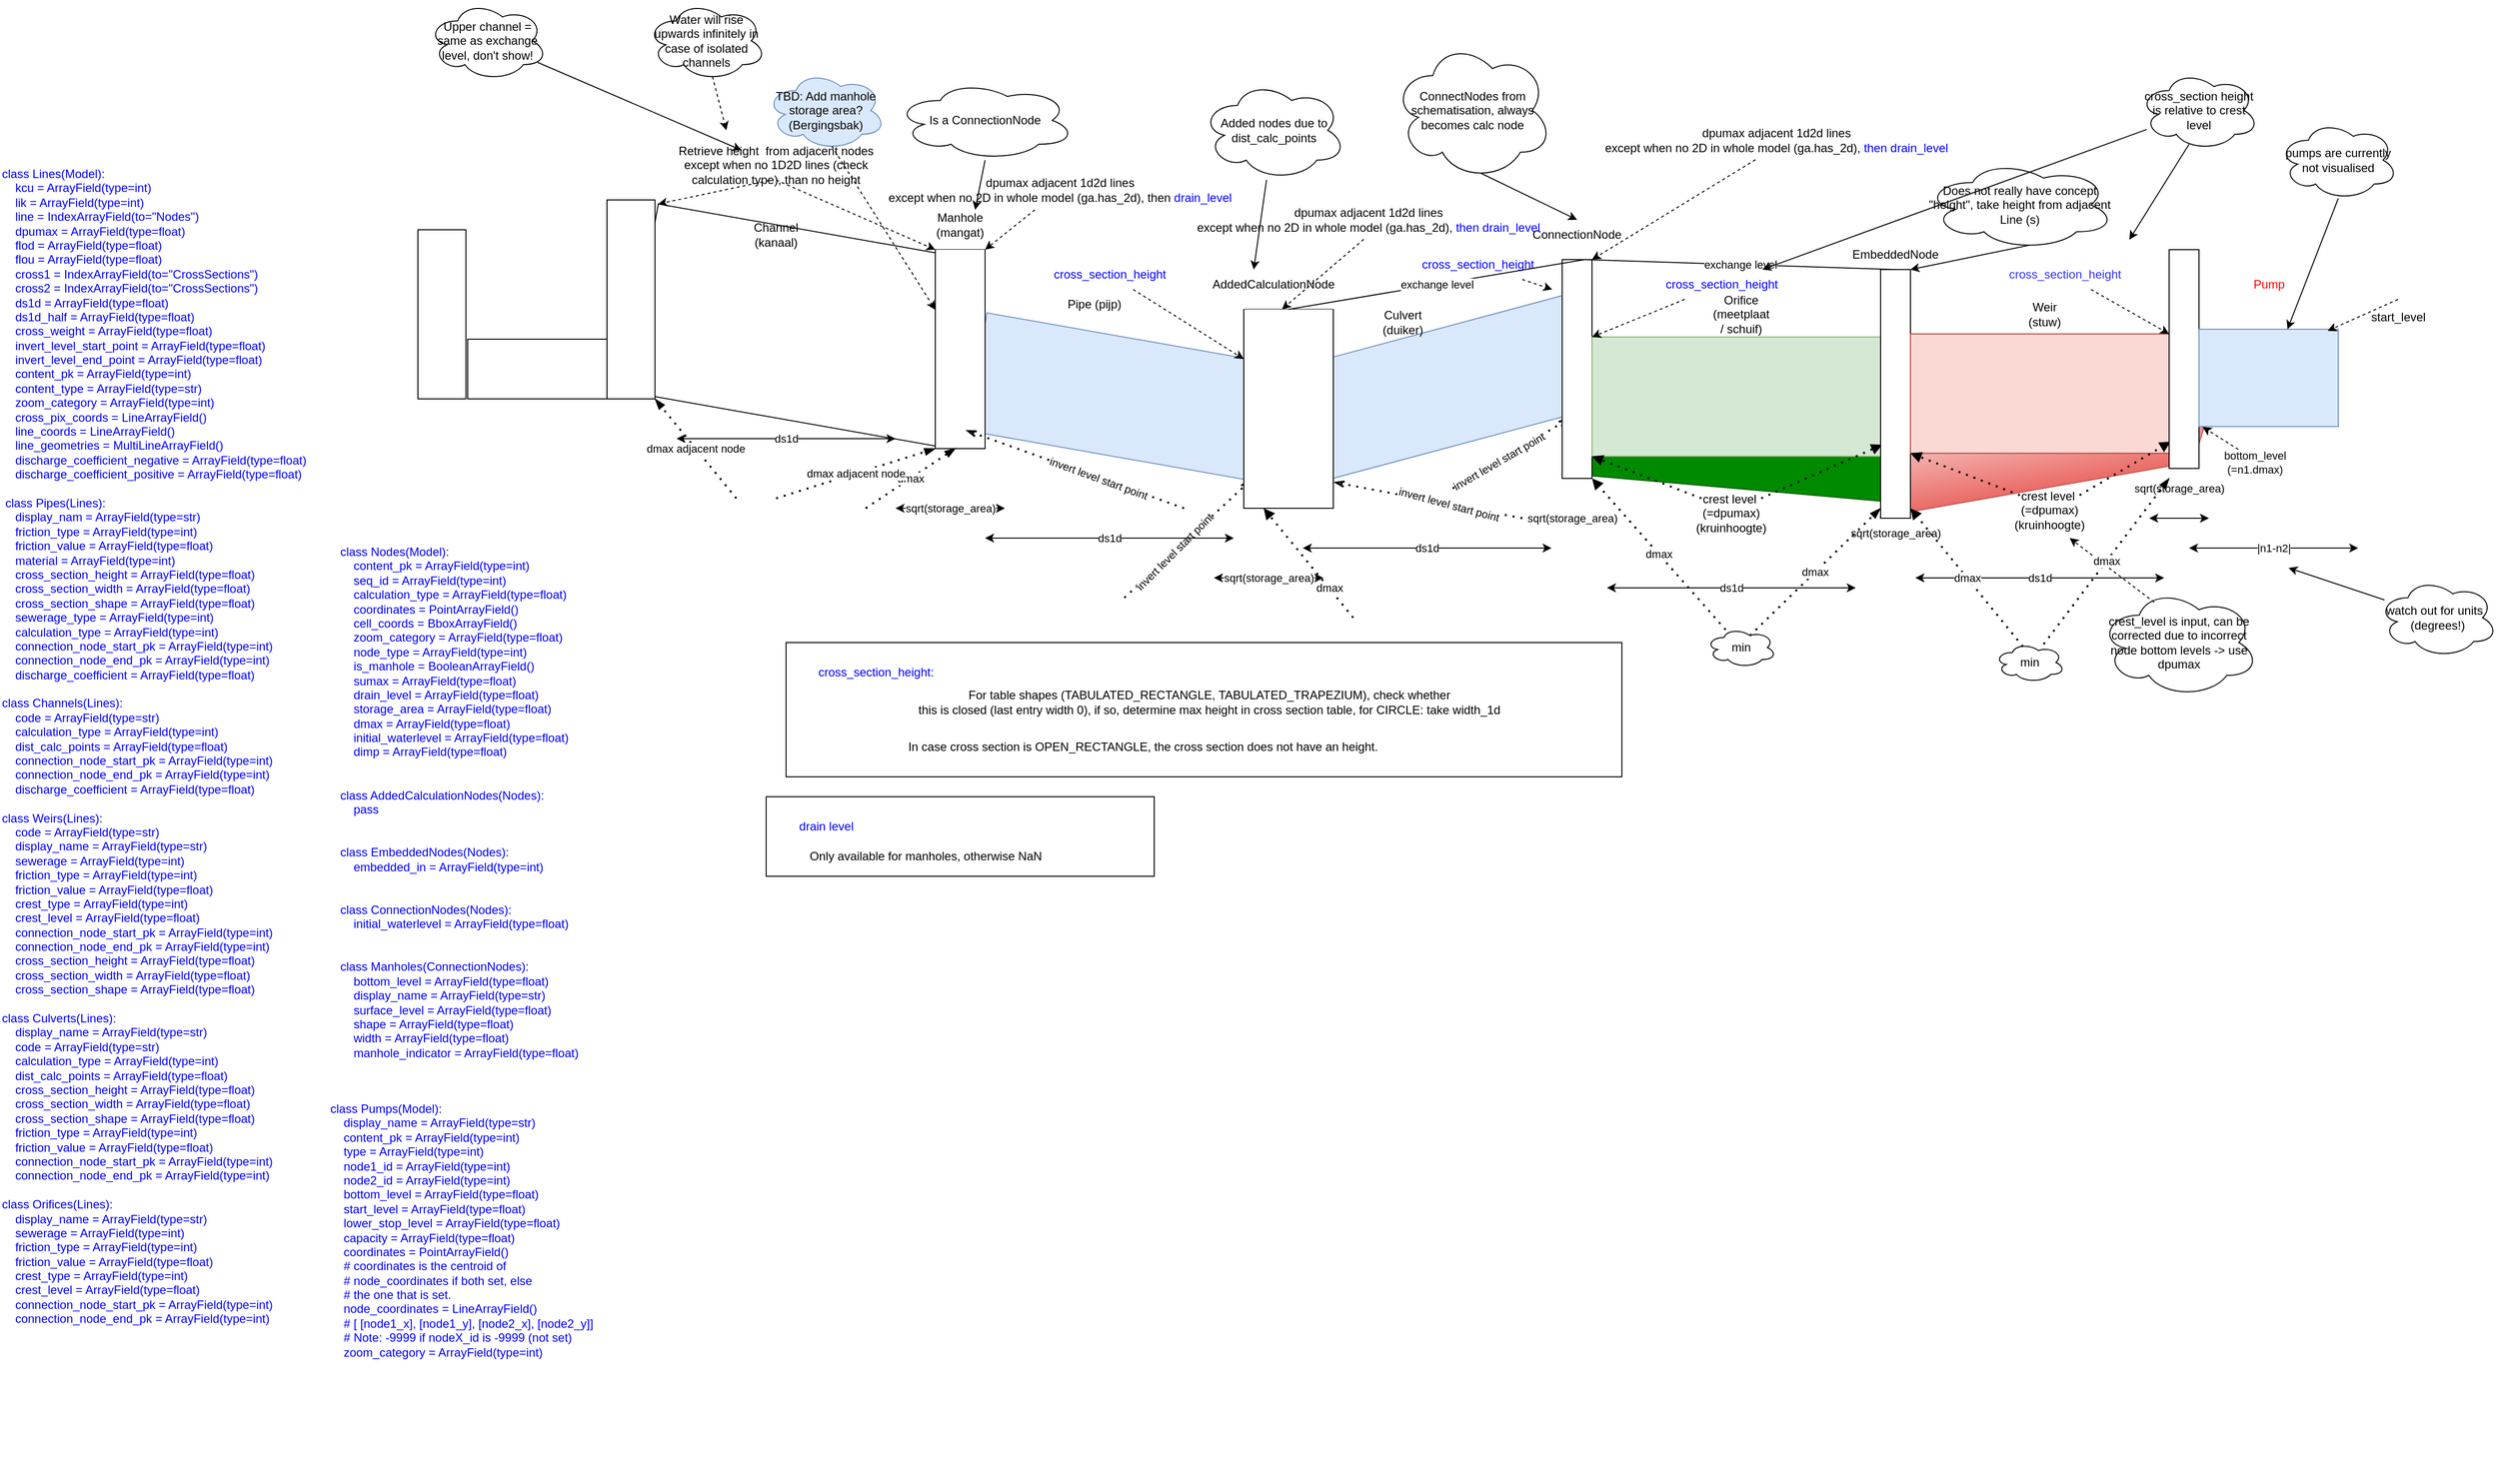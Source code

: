 <mxfile version="21.2.1" type="device">
  <diagram name="Page-1" id="AbpK3MluiT6x8cHL3d3p">
    <mxGraphModel dx="1886" dy="606" grid="1" gridSize="10" guides="1" tooltips="1" connect="1" arrows="1" fold="1" page="1" pageScale="1" pageWidth="850" pageHeight="1100" math="0" shadow="0">
      <root>
        <mxCell id="0" />
        <mxCell id="1" parent="0" />
        <mxCell id="8CUfKSXcCCZWWkT-N9vg-5" value="" style="shape=step;perimeter=stepPerimeter;whiteSpace=wrap;html=1;fixedSize=1;rotation=-10;fillColor=#f8cecc;strokeColor=#b85450;gradientColor=#ea6b66;" parent="1" vertex="1">
          <mxGeometry x="1070" y="410" width="340" height="80" as="geometry" />
        </mxCell>
        <mxCell id="8CUfKSXcCCZWWkT-N9vg-3" value="" style="shape=step;perimeter=stepPerimeter;whiteSpace=wrap;html=1;fixedSize=1;rotation=-175;fillColor=#008a00;fontColor=#ffffff;strokeColor=#005700;" parent="1" vertex="1">
          <mxGeometry x="765" y="410" width="340" height="80" as="geometry" />
        </mxCell>
        <mxCell id="Indy3m0SD7ONOcx8KUQe-11" value="" style="rounded=0;whiteSpace=wrap;html=1;fontColor=#000000;" parent="1" vertex="1">
          <mxGeometry x="-40" y="800" width="390" height="80" as="geometry" />
        </mxCell>
        <mxCell id="Indy3m0SD7ONOcx8KUQe-7" value="" style="rounded=0;whiteSpace=wrap;html=1;fontColor=#000000;" parent="1" vertex="1">
          <mxGeometry x="-20" y="645" width="840" height="135" as="geometry" />
        </mxCell>
        <mxCell id="_C7cbPSpBLLVlIffhuzN-57" value="" style="rounded=0;whiteSpace=wrap;html=1;rotation=10;" parent="1" vertex="1">
          <mxGeometry x="-167.5" y="230.37" width="319.77" height="191.3" as="geometry" />
        </mxCell>
        <mxCell id="_C7cbPSpBLLVlIffhuzN-23" value="" style="rounded=0;whiteSpace=wrap;html=1;rotation=-15;fillColor=#dae8fc;strokeColor=#6c8ebf;" parent="1" vertex="1">
          <mxGeometry x="458.91" y="334.7" width="330.68" height="117.81" as="geometry" />
        </mxCell>
        <mxCell id="_C7cbPSpBLLVlIffhuzN-8" value="" style="rounded=0;whiteSpace=wrap;html=1;rotation=10;fillColor=#dae8fc;strokeColor=#6c8ebf;" parent="1" vertex="1">
          <mxGeometry x="169.32" y="337.81" width="290" height="120" as="geometry" />
        </mxCell>
        <mxCell id="_C7cbPSpBLLVlIffhuzN-5" value="" style="swimlane;startSize=0;fillStyle=solid;rounded=0;swimlaneFillColor=default;" parent="1" vertex="1">
          <mxGeometry x="130" y="250" width="50" height="200" as="geometry" />
        </mxCell>
        <mxCell id="_C7cbPSpBLLVlIffhuzN-14" value="" style="endArrow=openThin;dashed=1;html=1;dashPattern=1 3;strokeWidth=2;rounded=0;entryX=1;entryY=1;entryDx=0;entryDy=0;strokeColor=default;endFill=0;" parent="_C7cbPSpBLLVlIffhuzN-5" target="_C7cbPSpBLLVlIffhuzN-8" edge="1">
          <mxGeometry width="50" height="50" relative="1" as="geometry">
            <mxPoint x="190" y="350" as="sourcePoint" />
            <mxPoint x="37.785" y="109.734" as="targetPoint" />
          </mxGeometry>
        </mxCell>
        <mxCell id="_C7cbPSpBLLVlIffhuzN-15" value="invert level start point" style="edgeLabel;html=1;align=center;verticalAlign=middle;resizable=0;points=[];rotation=-45;" parent="_C7cbPSpBLLVlIffhuzN-14" vertex="1" connectable="0">
          <mxGeometry x="-0.216" relative="1" as="geometry">
            <mxPoint as="offset" />
          </mxGeometry>
        </mxCell>
        <mxCell id="_C7cbPSpBLLVlIffhuzN-6" value="Manhole (mangat)" style="text;html=1;strokeColor=none;fillColor=none;align=center;verticalAlign=middle;whiteSpace=wrap;rounded=0;" parent="1" vertex="1">
          <mxGeometry x="125" y="210" width="60" height="30" as="geometry" />
        </mxCell>
        <mxCell id="_C7cbPSpBLLVlIffhuzN-9" value="Pipe (pijp)" style="text;html=1;strokeColor=none;fillColor=none;align=center;verticalAlign=middle;whiteSpace=wrap;rounded=0;" parent="1" vertex="1">
          <mxGeometry x="260" y="290" width="60" height="30" as="geometry" />
        </mxCell>
        <mxCell id="_C7cbPSpBLLVlIffhuzN-10" value="sqrt(storage_area)" style="endArrow=classic;startArrow=classic;html=1;rounded=0;" parent="1" edge="1">
          <mxGeometry width="50" height="50" relative="1" as="geometry">
            <mxPoint x="90" y="510" as="sourcePoint" />
            <mxPoint x="200" y="510" as="targetPoint" />
            <Array as="points">
              <mxPoint x="150" y="510" />
              <mxPoint x="182.5" y="510" />
            </Array>
          </mxGeometry>
        </mxCell>
        <mxCell id="_C7cbPSpBLLVlIffhuzN-11" value="ds1d" style="endArrow=classic;startArrow=classic;html=1;rounded=0;" parent="1" edge="1">
          <mxGeometry width="50" height="50" relative="1" as="geometry">
            <mxPoint x="180" y="540" as="sourcePoint" />
            <mxPoint x="430" y="540" as="targetPoint" />
          </mxGeometry>
        </mxCell>
        <mxCell id="_C7cbPSpBLLVlIffhuzN-12" value="" style="endArrow=openThin;dashed=1;html=1;dashPattern=1 3;strokeWidth=2;rounded=0;entryX=0;entryY=1;entryDx=0;entryDy=0;strokeColor=default;endFill=0;" parent="1" target="_C7cbPSpBLLVlIffhuzN-8" edge="1">
          <mxGeometry width="50" height="50" relative="1" as="geometry">
            <mxPoint x="380" y="510" as="sourcePoint" />
            <mxPoint x="90" y="410" as="targetPoint" />
          </mxGeometry>
        </mxCell>
        <mxCell id="_C7cbPSpBLLVlIffhuzN-13" value="invert level start point" style="edgeLabel;html=1;align=center;verticalAlign=middle;resizable=0;points=[];rotation=20;" parent="_C7cbPSpBLLVlIffhuzN-12" vertex="1" connectable="0">
          <mxGeometry x="-0.216" relative="1" as="geometry">
            <mxPoint as="offset" />
          </mxGeometry>
        </mxCell>
        <mxCell id="_C7cbPSpBLLVlIffhuzN-17" value="dmax" style="endArrow=blockThin;dashed=1;html=1;dashPattern=1 3;strokeWidth=2;rounded=0;strokeColor=default;endFill=1;entryX=0.407;entryY=0.998;entryDx=0;entryDy=0;entryPerimeter=0;" parent="1" target="_C7cbPSpBLLVlIffhuzN-5" edge="1">
          <mxGeometry width="50" height="50" relative="1" as="geometry">
            <mxPoint x="60" y="510" as="sourcePoint" />
            <mxPoint x="100" y="450" as="targetPoint" />
          </mxGeometry>
        </mxCell>
        <mxCell id="_C7cbPSpBLLVlIffhuzN-18" value="" style="swimlane;startSize=0;fillStyle=solid;rounded=0;swimlaneFillColor=default;" parent="1" vertex="1">
          <mxGeometry x="440" y="310" width="90" height="200" as="geometry" />
        </mxCell>
        <mxCell id="_C7cbPSpBLLVlIffhuzN-21" value="AddedCalculationNode" style="text;html=1;strokeColor=none;fillColor=none;align=center;verticalAlign=middle;whiteSpace=wrap;rounded=0;" parent="1" vertex="1">
          <mxGeometry x="440" y="270" width="60" height="30" as="geometry" />
        </mxCell>
        <mxCell id="_C7cbPSpBLLVlIffhuzN-24" value="Culvert (duiker)" style="text;html=1;strokeColor=none;fillColor=none;align=center;verticalAlign=middle;whiteSpace=wrap;rounded=0;" parent="1" vertex="1">
          <mxGeometry x="570" y="307.81" width="60" height="30" as="geometry" />
        </mxCell>
        <mxCell id="_C7cbPSpBLLVlIffhuzN-25" value="" style="endArrow=openThin;dashed=1;html=1;dashPattern=1 3;strokeWidth=2;rounded=0;entryX=1.009;entryY=0.869;entryDx=0;entryDy=0;strokeColor=default;endFill=0;entryPerimeter=0;" parent="1" target="_C7cbPSpBLLVlIffhuzN-18" edge="1">
          <mxGeometry width="50" height="50" relative="1" as="geometry">
            <mxPoint x="720" y="520" as="sourcePoint" />
            <mxPoint x="480.004" y="489.999" as="targetPoint" />
          </mxGeometry>
        </mxCell>
        <mxCell id="_C7cbPSpBLLVlIffhuzN-26" value="invert level start point" style="edgeLabel;html=1;align=center;verticalAlign=middle;resizable=0;points=[];rotation=15;" parent="_C7cbPSpBLLVlIffhuzN-25" vertex="1" connectable="0">
          <mxGeometry x="-0.216" relative="1" as="geometry">
            <mxPoint as="offset" />
          </mxGeometry>
        </mxCell>
        <mxCell id="_C7cbPSpBLLVlIffhuzN-27" value="" style="endArrow=openThin;dashed=1;html=1;dashPattern=1 3;strokeWidth=2;rounded=0;entryX=1;entryY=1;entryDx=0;entryDy=0;strokeColor=default;endFill=0;" parent="1" edge="1">
          <mxGeometry width="50" height="50" relative="1" as="geometry">
            <mxPoint x="650" y="490" as="sourcePoint" />
            <mxPoint x="766.698" y="419.997" as="targetPoint" />
          </mxGeometry>
        </mxCell>
        <mxCell id="_C7cbPSpBLLVlIffhuzN-28" value="invert level start point" style="edgeLabel;html=1;align=center;verticalAlign=middle;resizable=0;points=[];rotation=-30;" parent="_C7cbPSpBLLVlIffhuzN-27" vertex="1" connectable="0">
          <mxGeometry x="-0.216" relative="1" as="geometry">
            <mxPoint as="offset" />
          </mxGeometry>
        </mxCell>
        <mxCell id="_C7cbPSpBLLVlIffhuzN-29" value="ds1d" style="endArrow=classic;startArrow=classic;html=1;rounded=0;" parent="1" edge="1">
          <mxGeometry width="50" height="50" relative="1" as="geometry">
            <mxPoint x="499.32" y="550" as="sourcePoint" />
            <mxPoint x="749.32" y="550" as="targetPoint" />
          </mxGeometry>
        </mxCell>
        <mxCell id="_C7cbPSpBLLVlIffhuzN-30" value="Added nodes due to dist_calc_points " style="ellipse;shape=cloud;whiteSpace=wrap;html=1;rounded=0;fillStyle=auto;fillColor=#FFFFFF;gradientColor=none;" parent="1" vertex="1">
          <mxGeometry x="397.5" y="80" width="145" height="100" as="geometry" />
        </mxCell>
        <mxCell id="_C7cbPSpBLLVlIffhuzN-31" value="" style="endArrow=classic;html=1;rounded=0;strokeColor=default;" parent="1" source="_C7cbPSpBLLVlIffhuzN-30" edge="1">
          <mxGeometry width="50" height="50" relative="1" as="geometry">
            <mxPoint x="400" y="320" as="sourcePoint" />
            <mxPoint x="450" y="270" as="targetPoint" />
          </mxGeometry>
        </mxCell>
        <mxCell id="_C7cbPSpBLLVlIffhuzN-36" value="" style="rounded=0;whiteSpace=wrap;html=1;fillStyle=auto;fontColor=#FF3333;fillColor=#FFFFFF;gradientColor=#FFFFFF;gradientDirection=north;" parent="1" vertex="1">
          <mxGeometry x="760" y="260" width="30" height="220" as="geometry" />
        </mxCell>
        <mxCell id="_C7cbPSpBLLVlIffhuzN-37" value="&lt;font color=&quot;#000000&quot;&gt;ConnectionNode&lt;/font&gt;" style="text;html=1;strokeColor=none;fillColor=none;align=center;verticalAlign=middle;whiteSpace=wrap;rounded=0;fontColor=#FF3333;" parent="1" vertex="1">
          <mxGeometry x="745" y="220" width="60" height="30" as="geometry" />
        </mxCell>
        <mxCell id="_C7cbPSpBLLVlIffhuzN-38" value="ConnectNodes from schematisation, always becomes calc node" style="ellipse;shape=cloud;whiteSpace=wrap;html=1;rounded=0;fillStyle=auto;fontColor=#000000;fillColor=#FFFFFF;gradientColor=#FFFFFF;gradientDirection=north;" parent="1" vertex="1">
          <mxGeometry x="590" y="40" width="160" height="140" as="geometry" />
        </mxCell>
        <mxCell id="_C7cbPSpBLLVlIffhuzN-39" value="" style="endArrow=classic;html=1;rounded=0;strokeColor=default;fontColor=#000000;exitX=0.55;exitY=0.95;exitDx=0;exitDy=0;exitPerimeter=0;entryX=0.5;entryY=0;entryDx=0;entryDy=0;" parent="1" source="_C7cbPSpBLLVlIffhuzN-38" target="_C7cbPSpBLLVlIffhuzN-37" edge="1">
          <mxGeometry width="50" height="50" relative="1" as="geometry">
            <mxPoint x="400" y="390" as="sourcePoint" />
            <mxPoint x="450" y="340" as="targetPoint" />
          </mxGeometry>
        </mxCell>
        <mxCell id="_C7cbPSpBLLVlIffhuzN-40" value="" style="rounded=0;whiteSpace=wrap;html=1;rotation=0;fillColor=#d5e8d4;strokeColor=#82b366;" parent="1" vertex="1">
          <mxGeometry x="790" y="337.81" width="290" height="120" as="geometry" />
        </mxCell>
        <mxCell id="_C7cbPSpBLLVlIffhuzN-41" value="Orifice (meetplaat / schuif)" style="text;html=1;strokeColor=none;fillColor=none;align=center;verticalAlign=middle;whiteSpace=wrap;rounded=0;fontColor=#000000;" parent="1" vertex="1">
          <mxGeometry x="910" y="300" width="60" height="30" as="geometry" />
        </mxCell>
        <mxCell id="_C7cbPSpBLLVlIffhuzN-42" value="crest level&amp;nbsp; (=dpumax)(kruinhoogte)" style="text;html=1;strokeColor=none;fillColor=none;align=center;verticalAlign=middle;whiteSpace=wrap;rounded=0;fontColor=#000000;" parent="1" vertex="1">
          <mxGeometry x="900" y="500" width="60" height="30" as="geometry" />
        </mxCell>
        <mxCell id="_C7cbPSpBLLVlIffhuzN-43" value="" style="endArrow=block;dashed=1;html=1;dashPattern=1 3;strokeWidth=2;rounded=0;strokeColor=default;fontColor=#000000;endFill=1;entryX=1.006;entryY=0.903;entryDx=0;entryDy=0;entryPerimeter=0;exitX=1;exitY=0;exitDx=0;exitDy=0;" parent="1" source="_C7cbPSpBLLVlIffhuzN-42" target="_C7cbPSpBLLVlIffhuzN-40" edge="1">
          <mxGeometry width="50" height="50" relative="1" as="geometry">
            <mxPoint x="1000" y="540" as="sourcePoint" />
            <mxPoint x="1050" y="490" as="targetPoint" />
          </mxGeometry>
        </mxCell>
        <mxCell id="_C7cbPSpBLLVlIffhuzN-44" value="" style="endArrow=block;dashed=1;html=1;dashPattern=1 3;strokeWidth=2;rounded=0;strokeColor=default;fontColor=#000000;endFill=1;entryX=0;entryY=1;entryDx=0;entryDy=0;exitX=0;exitY=0;exitDx=0;exitDy=0;" parent="1" source="_C7cbPSpBLLVlIffhuzN-42" target="_C7cbPSpBLLVlIffhuzN-40" edge="1">
          <mxGeometry width="50" height="50" relative="1" as="geometry">
            <mxPoint x="970" y="510" as="sourcePoint" />
            <mxPoint x="1091.74" y="456.17" as="targetPoint" />
          </mxGeometry>
        </mxCell>
        <mxCell id="_C7cbPSpBLLVlIffhuzN-45" value="dmax" style="endArrow=block;dashed=1;html=1;dashPattern=1 3;strokeWidth=2;rounded=0;strokeColor=default;fontColor=#000000;endFill=1;entryX=1;entryY=1;entryDx=0;entryDy=0;" parent="1" source="hBlHWFmsh2fmX8_TyaPy-1" target="_C7cbPSpBLLVlIffhuzN-36" edge="1">
          <mxGeometry width="50" height="50" relative="1" as="geometry">
            <mxPoint x="900" y="562.19" as="sourcePoint" />
            <mxPoint x="790" y="520" as="targetPoint" />
          </mxGeometry>
        </mxCell>
        <mxCell id="_C7cbPSpBLLVlIffhuzN-46" value="dmax" style="endArrow=block;dashed=1;html=1;dashPattern=1 3;strokeWidth=2;rounded=0;strokeColor=default;fontColor=#000000;endFill=1;entryX=1;entryY=1;entryDx=0;entryDy=0;" parent="1" edge="1">
          <mxGeometry x="-0.457" width="50" height="50" relative="1" as="geometry">
            <mxPoint x="550" y="620" as="sourcePoint" />
            <mxPoint x="460" y="510" as="targetPoint" />
            <mxPoint as="offset" />
          </mxGeometry>
        </mxCell>
        <mxCell id="_C7cbPSpBLLVlIffhuzN-48" value="Is a ConnectionNode" style="ellipse;shape=cloud;whiteSpace=wrap;html=1;rounded=0;fillStyle=auto;fontColor=#000000;fillColor=#FFFFFF;gradientColor=#FFFFFF;gradientDirection=north;" parent="1" vertex="1">
          <mxGeometry x="90" y="80" width="180" height="80" as="geometry" />
        </mxCell>
        <mxCell id="_C7cbPSpBLLVlIffhuzN-49" value="" style="endArrow=classic;html=1;rounded=0;strokeColor=default;fontColor=#000000;exitX=0.5;exitY=1;exitDx=0;exitDy=0;exitPerimeter=0;entryX=0.75;entryY=0;entryDx=0;entryDy=0;" parent="1" source="_C7cbPSpBLLVlIffhuzN-48" target="_C7cbPSpBLLVlIffhuzN-6" edge="1">
          <mxGeometry width="50" height="50" relative="1" as="geometry">
            <mxPoint x="420" y="380" as="sourcePoint" />
            <mxPoint x="470" y="330" as="targetPoint" />
          </mxGeometry>
        </mxCell>
        <mxCell id="_C7cbPSpBLLVlIffhuzN-50" value="" style="rounded=0;whiteSpace=wrap;html=1;fillStyle=auto;fontColor=#000000;fillColor=#FFFFFF;gradientColor=#FFFFFF;gradientDirection=north;" parent="1" vertex="1">
          <mxGeometry x="1080" y="270" width="30" height="250" as="geometry" />
        </mxCell>
        <mxCell id="_C7cbPSpBLLVlIffhuzN-51" value="&lt;font color=&quot;#000000&quot;&gt;EmbeddedNode&lt;/font&gt;" style="text;html=1;strokeColor=none;fillColor=none;align=center;verticalAlign=middle;whiteSpace=wrap;rounded=0;fontColor=#FF3333;" parent="1" vertex="1">
          <mxGeometry x="1065" y="240" width="60" height="30" as="geometry" />
        </mxCell>
        <mxCell id="_C7cbPSpBLLVlIffhuzN-52" value="" style="rounded=0;whiteSpace=wrap;html=1;rotation=0;fillColor=#fad9d5;strokeColor=#ae4132;" parent="1" vertex="1">
          <mxGeometry x="1110" y="334.7" width="260" height="120" as="geometry" />
        </mxCell>
        <mxCell id="_C7cbPSpBLLVlIffhuzN-53" value="crest level&amp;nbsp; (=dpumax)(kruinhoogte)" style="text;html=1;strokeColor=none;fillColor=none;align=center;verticalAlign=middle;whiteSpace=wrap;rounded=0;fontColor=#000000;" parent="1" vertex="1">
          <mxGeometry x="1220" y="496.89" width="60" height="30" as="geometry" />
        </mxCell>
        <mxCell id="_C7cbPSpBLLVlIffhuzN-54" value="" style="endArrow=block;dashed=1;html=1;dashPattern=1 3;strokeWidth=2;rounded=0;strokeColor=default;fontColor=#000000;endFill=1;entryX=1.006;entryY=0.903;entryDx=0;entryDy=0;entryPerimeter=0;exitX=1;exitY=0;exitDx=0;exitDy=0;" parent="1" source="_C7cbPSpBLLVlIffhuzN-53" target="_C7cbPSpBLLVlIffhuzN-52" edge="1">
          <mxGeometry width="50" height="50" relative="1" as="geometry">
            <mxPoint x="1320" y="536.89" as="sourcePoint" />
            <mxPoint x="1370" y="486.89" as="targetPoint" />
          </mxGeometry>
        </mxCell>
        <mxCell id="_C7cbPSpBLLVlIffhuzN-55" value="" style="endArrow=block;dashed=1;html=1;dashPattern=1 3;strokeWidth=2;rounded=0;strokeColor=default;fontColor=#000000;endFill=1;entryX=0;entryY=1;entryDx=0;entryDy=0;exitX=0;exitY=0;exitDx=0;exitDy=0;" parent="1" source="_C7cbPSpBLLVlIffhuzN-53" target="_C7cbPSpBLLVlIffhuzN-52" edge="1">
          <mxGeometry width="50" height="50" relative="1" as="geometry">
            <mxPoint x="1290" y="506.89" as="sourcePoint" />
            <mxPoint x="1411.74" y="453.06" as="targetPoint" />
          </mxGeometry>
        </mxCell>
        <mxCell id="_C7cbPSpBLLVlIffhuzN-56" value="Weir (stuw)" style="text;html=1;strokeColor=none;fillColor=none;align=center;verticalAlign=middle;whiteSpace=wrap;rounded=0;fontColor=#000000;" parent="1" vertex="1">
          <mxGeometry x="1215" y="300" width="60" height="30" as="geometry" />
        </mxCell>
        <mxCell id="_C7cbPSpBLLVlIffhuzN-58" value="Channel (kanaal)" style="text;html=1;strokeColor=none;fillColor=none;align=center;verticalAlign=middle;whiteSpace=wrap;rounded=0;" parent="1" vertex="1">
          <mxGeometry x="-60" y="220" width="60" height="30" as="geometry" />
        </mxCell>
        <mxCell id="_C7cbPSpBLLVlIffhuzN-59" value="sqrt(storage_area)" style="endArrow=classic;startArrow=classic;html=1;rounded=0;strokeColor=default;" parent="1" edge="1">
          <mxGeometry width="50" height="50" relative="1" as="geometry">
            <mxPoint x="1065.0" y="534.5" as="sourcePoint" />
            <mxPoint x="1125.0" y="534.5" as="targetPoint" />
          </mxGeometry>
        </mxCell>
        <mxCell id="_C7cbPSpBLLVlIffhuzN-60" value="ds1d" style="endArrow=classic;startArrow=classic;html=1;rounded=0;" parent="1" edge="1">
          <mxGeometry width="50" height="50" relative="1" as="geometry">
            <mxPoint x="805.0" y="590" as="sourcePoint" />
            <mxPoint x="1055.0" y="590" as="targetPoint" />
          </mxGeometry>
        </mxCell>
        <mxCell id="_C7cbPSpBLLVlIffhuzN-61" value="ds1d" style="endArrow=classic;startArrow=classic;html=1;rounded=0;" parent="1" edge="1">
          <mxGeometry width="50" height="50" relative="1" as="geometry">
            <mxPoint x="1115" y="580" as="sourcePoint" />
            <mxPoint x="1365" y="580" as="targetPoint" />
          </mxGeometry>
        </mxCell>
        <mxCell id="_C7cbPSpBLLVlIffhuzN-62" value="ds1d" style="endArrow=classic;startArrow=classic;html=1;rounded=0;" parent="1" edge="1">
          <mxGeometry width="50" height="50" relative="1" as="geometry">
            <mxPoint x="-130" y="440" as="sourcePoint" />
            <mxPoint x="90" y="440" as="targetPoint" />
          </mxGeometry>
        </mxCell>
        <mxCell id="_C7cbPSpBLLVlIffhuzN-63" value="" style="rounded=0;whiteSpace=wrap;html=1;fillStyle=auto;fontColor=#FF3333;fillColor=#FFFFFF;gradientColor=#FFFFFF;gradientDirection=north;" parent="1" vertex="1">
          <mxGeometry x="1370" y="250" width="30" height="220" as="geometry" />
        </mxCell>
        <mxCell id="_C7cbPSpBLLVlIffhuzN-64" value="" style="rounded=0;whiteSpace=wrap;html=1;rotation=0;fillColor=#dae8fc;strokeColor=#6c8ebf;" parent="1" vertex="1">
          <mxGeometry x="1400" y="330" width="140" height="97.81" as="geometry" />
        </mxCell>
        <mxCell id="_C7cbPSpBLLVlIffhuzN-66" value="&lt;font color=&quot;#ff0000&quot;&gt;Pump&lt;/font&gt;" style="text;html=1;align=center;verticalAlign=middle;resizable=0;points=[];autosize=1;strokeColor=none;fillColor=none;fontColor=#000000;" parent="1" vertex="1">
          <mxGeometry x="1445" y="270" width="50" height="30" as="geometry" />
        </mxCell>
        <mxCell id="_C7cbPSpBLLVlIffhuzN-79" value="class Lines(Model):&lt;br&gt;&amp;nbsp; &amp;nbsp; kcu = ArrayField(type=int)&lt;br&gt;&amp;nbsp; &amp;nbsp; lik = ArrayField(type=int)&lt;br&gt;&amp;nbsp; &amp;nbsp; line = IndexArrayField(to=&quot;Nodes&quot;)&lt;br&gt;&amp;nbsp; &amp;nbsp; dpumax = ArrayField(type=float)&lt;br&gt;&amp;nbsp; &amp;nbsp; flod = ArrayField(type=float)&lt;br&gt;&amp;nbsp; &amp;nbsp; flou = ArrayField(type=float)&lt;br&gt;&amp;nbsp; &amp;nbsp; cross1 = IndexArrayField(to=&quot;CrossSections&quot;)&lt;br&gt;&amp;nbsp; &amp;nbsp; cross2 = IndexArrayField(to=&quot;CrossSections&quot;)&lt;br&gt;&amp;nbsp; &amp;nbsp; ds1d = ArrayField(type=float)&lt;br&gt;&amp;nbsp; &amp;nbsp; ds1d_half = ArrayField(type=float)&lt;br&gt;&amp;nbsp; &amp;nbsp; cross_weight = ArrayField(type=float)&lt;br&gt;&amp;nbsp; &amp;nbsp; invert_level_start_point = ArrayField(type=float)&lt;br&gt;&amp;nbsp; &amp;nbsp; invert_level_end_point = ArrayField(type=float)&lt;br&gt;&amp;nbsp; &amp;nbsp; content_pk = ArrayField(type=int)&lt;br&gt;&amp;nbsp; &amp;nbsp; content_type = ArrayField(type=str)&lt;br&gt;&amp;nbsp; &amp;nbsp; zoom_category = ArrayField(type=int)&lt;br&gt;&amp;nbsp; &amp;nbsp; cross_pix_coords = LineArrayField()&lt;br&gt;&amp;nbsp; &amp;nbsp; line_coords = LineArrayField()&lt;br&gt;&amp;nbsp; &amp;nbsp; line_geometries = MultiLineArrayField()&lt;br&gt;&amp;nbsp; &amp;nbsp; discharge_coefficient_negative = ArrayField(type=float)&lt;br&gt;&amp;nbsp; &amp;nbsp; discharge_coefficient_positive = ArrayField(type=float)&lt;br&gt;&lt;br&gt;&amp;nbsp;class Pipes(Lines):&lt;br&gt;&amp;nbsp; &amp;nbsp; display_nam = ArrayField(type=str)&lt;br&gt;&amp;nbsp; &amp;nbsp; friction_type = ArrayField(type=int)&lt;br&gt;&amp;nbsp; &amp;nbsp; friction_value = ArrayField(type=float)&lt;br&gt;&amp;nbsp; &amp;nbsp; material = ArrayField(type=int)&lt;br&gt;&amp;nbsp; &amp;nbsp; cross_section_height = ArrayField(type=float)&lt;br&gt;&amp;nbsp; &amp;nbsp; cross_section_width = ArrayField(type=float)&lt;br&gt;&amp;nbsp; &amp;nbsp; cross_section_shape = ArrayField(type=float)&lt;br&gt;&amp;nbsp; &amp;nbsp; sewerage_type = ArrayField(type=int)&lt;br&gt;&amp;nbsp; &amp;nbsp; calculation_type = ArrayField(type=int)&lt;br&gt;&amp;nbsp; &amp;nbsp; connection_node_start_pk = ArrayField(type=int)&lt;br&gt;&amp;nbsp; &amp;nbsp; connection_node_end_pk = ArrayField(type=int)&lt;br&gt;&amp;nbsp; &amp;nbsp; discharge_coefficient = ArrayField(type=float)&lt;br&gt;&lt;br&gt;class Channels(Lines):&lt;br&gt;&amp;nbsp; &amp;nbsp; code = ArrayField(type=str)&lt;br&gt;&amp;nbsp; &amp;nbsp; calculation_type = ArrayField(type=int)&lt;br&gt;&amp;nbsp; &amp;nbsp; dist_calc_points = ArrayField(type=float)&lt;br&gt;&amp;nbsp; &amp;nbsp; connection_node_start_pk = ArrayField(type=int)&lt;br&gt;&amp;nbsp; &amp;nbsp; connection_node_end_pk = ArrayField(type=int)&lt;br&gt;&amp;nbsp; &amp;nbsp; discharge_coefficient = ArrayField(type=float)&lt;br&gt;&lt;br&gt;class Weirs(Lines):&lt;br&gt;&amp;nbsp; &amp;nbsp; code = ArrayField(type=str)&lt;br&gt;&amp;nbsp; &amp;nbsp; display_name = ArrayField(type=str)&lt;br&gt;&amp;nbsp; &amp;nbsp; sewerage = ArrayField(type=int)&lt;br&gt;&amp;nbsp; &amp;nbsp; friction_type = ArrayField(type=int)&lt;br&gt;&amp;nbsp; &amp;nbsp; friction_value = ArrayField(type=float)&lt;br&gt;&amp;nbsp; &amp;nbsp; crest_type = ArrayField(type=int)&lt;br&gt;&amp;nbsp; &amp;nbsp; crest_level = ArrayField(type=float)&lt;br&gt;&amp;nbsp; &amp;nbsp; connection_node_start_pk = ArrayField(type=int)&lt;br&gt;&amp;nbsp; &amp;nbsp; connection_node_end_pk = ArrayField(type=int)&lt;br&gt;&amp;nbsp; &amp;nbsp; cross_section_height = ArrayField(type=float)&lt;br&gt;&amp;nbsp; &amp;nbsp; cross_section_width = ArrayField(type=float)&lt;br&gt;&amp;nbsp; &amp;nbsp; cross_section_shape = ArrayField(type=float)&lt;br&gt;&lt;br&gt;class Culverts(Lines):&lt;br&gt;&amp;nbsp; &amp;nbsp; display_name = ArrayField(type=str)&lt;br&gt;&amp;nbsp; &amp;nbsp; code = ArrayField(type=str)&lt;br&gt;&amp;nbsp; &amp;nbsp; calculation_type = ArrayField(type=int)&lt;br&gt;&amp;nbsp; &amp;nbsp; dist_calc_points = ArrayField(type=float)&lt;br&gt;&amp;nbsp; &amp;nbsp; cross_section_height = ArrayField(type=float)&lt;br&gt;&amp;nbsp; &amp;nbsp; cross_section_width = ArrayField(type=float)&lt;br&gt;&amp;nbsp; &amp;nbsp; cross_section_shape = ArrayField(type=float)&lt;br&gt;&amp;nbsp; &amp;nbsp; friction_type = ArrayField(type=int)&lt;br&gt;&amp;nbsp; &amp;nbsp; friction_value = ArrayField(type=float)&lt;br&gt;&amp;nbsp; &amp;nbsp; connection_node_start_pk = ArrayField(type=int)&lt;br&gt;&amp;nbsp; &amp;nbsp; connection_node_end_pk = ArrayField(type=int)&lt;br&gt;&lt;br&gt;class Orifices(Lines):&lt;br&gt;&amp;nbsp; &amp;nbsp; display_name = ArrayField(type=str)&lt;br&gt;&amp;nbsp; &amp;nbsp; sewerage = ArrayField(type=int)&lt;br&gt;&amp;nbsp; &amp;nbsp; friction_type = ArrayField(type=int)&lt;br&gt;&amp;nbsp; &amp;nbsp; friction_value = ArrayField(type=float)&lt;br&gt;&amp;nbsp; &amp;nbsp; crest_type = ArrayField(type=int)&lt;br&gt;&amp;nbsp; &amp;nbsp; crest_level = ArrayField(type=float)&lt;br&gt;&amp;nbsp; &amp;nbsp; connection_node_start_pk = ArrayField(type=int)&lt;br&gt;&amp;nbsp; &amp;nbsp; connection_node_end_pk = ArrayField(type=int)" style="text;whiteSpace=wrap;html=1;fontColor=#0000FF;" parent="1" vertex="1">
          <mxGeometry x="-810" y="160" width="340" height="1330" as="geometry" />
        </mxCell>
        <mxCell id="_C7cbPSpBLLVlIffhuzN-80" value="class Nodes(Model):&#xa;    content_pk = ArrayField(type=int)&#xa;    seq_id = ArrayField(type=int)&#xa;    calculation_type = ArrayField(type=float)&#xa;    coordinates = PointArrayField()&#xa;    cell_coords = BboxArrayField()&#xa;    zoom_category = ArrayField(type=float)&#xa;    node_type = ArrayField(type=int)&#xa;    is_manhole = BooleanArrayField()&#xa;    sumax = ArrayField(type=float)&#xa;    drain_level = ArrayField(type=float)&#xa;    storage_area = ArrayField(type=float)&#xa;    dmax = ArrayField(type=float)&#xa;    initial_waterlevel = ArrayField(type=float)&#xa;    dimp = ArrayField(type=float)&#xa;&#xa;&#xa;class AddedCalculationNodes(Nodes):&#xa;    pass&#xa;&#xa;&#xa;class EmbeddedNodes(Nodes):&#xa;    embedded_in = ArrayField(type=int)&#xa;&#xa;&#xa;class ConnectionNodes(Nodes):&#xa;    initial_waterlevel = ArrayField(type=float)&#xa;&#xa;&#xa;class Manholes(ConnectionNodes):&#xa;    bottom_level = ArrayField(type=float)&#xa;    display_name = ArrayField(type=str)&#xa;    surface_level = ArrayField(type=float)&#xa;    shape = ArrayField(type=float)&#xa;    width = ArrayField(type=float)&#xa;    manhole_indicator = ArrayField(type=float)" style="text;whiteSpace=wrap;html=1;fontColor=#0000FF;" parent="1" vertex="1">
          <mxGeometry x="-470" y="540" width="270" height="540" as="geometry" />
        </mxCell>
        <mxCell id="nz9s9j_GiTBjILWkOHB--2" value="&lt;font color=&quot;#0000ff&quot;&gt;class Pumps(Model):&lt;br&gt;&amp;nbsp; &amp;nbsp; display_name = ArrayField(type=str)&lt;br&gt;&amp;nbsp; &amp;nbsp; content_pk = ArrayField(type=int)&lt;br&gt;&amp;nbsp; &amp;nbsp; type = ArrayField(type=int)&lt;br&gt;&amp;nbsp; &amp;nbsp; node1_id = ArrayField(type=int)&lt;br&gt;&amp;nbsp; &amp;nbsp; node2_id = ArrayField(type=int)&lt;br&gt;&amp;nbsp; &amp;nbsp; bottom_level = ArrayField(type=float)&lt;br&gt;&amp;nbsp; &amp;nbsp; start_level = ArrayField(type=float)&lt;br&gt;&amp;nbsp; &amp;nbsp; lower_stop_level = ArrayField(type=float)&lt;br&gt;&amp;nbsp; &amp;nbsp; capacity = ArrayField(type=float)&lt;br&gt;&amp;nbsp; &amp;nbsp; coordinates = PointArrayField()&lt;br&gt;&amp;nbsp; &amp;nbsp; # coordinates is the centroid of&lt;br&gt;&amp;nbsp; &amp;nbsp; # node_coordinates if both set, else&lt;br&gt;&amp;nbsp; &amp;nbsp; # the one that is set.&lt;br&gt;&amp;nbsp; &amp;nbsp; node_coordinates = LineArrayField()&lt;br&gt;&amp;nbsp; &amp;nbsp; # [ [node1_x], [node1_y], [node2_x], [node2_y]]&lt;br&gt;&amp;nbsp; &amp;nbsp; # Note: -9999 if nodeX_id is -9999 (not set)&lt;br&gt;&amp;nbsp; &amp;nbsp; zoom_category = ArrayField(type=int)&lt;/font&gt;" style="text;whiteSpace=wrap;html=1;" parent="1" vertex="1">
          <mxGeometry x="-480" y="1100" width="300" height="280" as="geometry" />
        </mxCell>
        <mxCell id="nz9s9j_GiTBjILWkOHB--7" value="" style="endArrow=classic;html=1;rounded=0;fontColor=#FF0000;exitX=0.55;exitY=0.95;exitDx=0;exitDy=0;exitPerimeter=0;entryX=0.75;entryY=1;entryDx=0;entryDy=0;" parent="1" source="nz9s9j_GiTBjILWkOHB--36" target="_C7cbPSpBLLVlIffhuzN-51" edge="1">
          <mxGeometry width="50" height="50" relative="1" as="geometry">
            <mxPoint x="1190" y="300" as="sourcePoint" />
            <mxPoint x="1240" y="250" as="targetPoint" />
          </mxGeometry>
        </mxCell>
        <mxCell id="nz9s9j_GiTBjILWkOHB--11" value="sqrt(storage_area)" style="endArrow=classic;startArrow=classic;html=1;rounded=0;" parent="1" edge="1">
          <mxGeometry width="50" height="50" relative="1" as="geometry">
            <mxPoint x="410" y="580" as="sourcePoint" />
            <mxPoint x="520" y="580" as="targetPoint" />
            <Array as="points">
              <mxPoint x="470" y="580" />
              <mxPoint x="502.5" y="580" />
            </Array>
          </mxGeometry>
        </mxCell>
        <mxCell id="nz9s9j_GiTBjILWkOHB--16" value="&lt;font color=&quot;#000000&quot;&gt;sqrt(storage_area)&lt;/font&gt;" style="endArrow=classic;startArrow=classic;html=1;rounded=0;fontColor=#FF0000;" parent="1" edge="1">
          <mxGeometry width="50" height="50" relative="1" as="geometry">
            <mxPoint x="740" y="520" as="sourcePoint" />
            <mxPoint x="800" y="520" as="targetPoint" />
          </mxGeometry>
        </mxCell>
        <mxCell id="nz9s9j_GiTBjILWkOHB--19" value="sqrt(storage_area)" style="endArrow=classic;startArrow=classic;html=1;rounded=0;fontColor=#000000;" parent="1" edge="1">
          <mxGeometry y="30" width="50" height="50" relative="1" as="geometry">
            <mxPoint x="1350" y="520" as="sourcePoint" />
            <mxPoint x="1410" y="520" as="targetPoint" />
            <mxPoint as="offset" />
          </mxGeometry>
        </mxCell>
        <mxCell id="nz9s9j_GiTBjILWkOHB--20" value="|n1-n2|" style="endArrow=classic;startArrow=classic;html=1;rounded=0;" parent="1" edge="1">
          <mxGeometry width="50" height="50" relative="1" as="geometry">
            <mxPoint x="1390" y="550" as="sourcePoint" />
            <mxPoint x="1560" y="550" as="targetPoint" />
          </mxGeometry>
        </mxCell>
        <mxCell id="nz9s9j_GiTBjILWkOHB--22" value="" style="endArrow=classic;html=1;rounded=0;fontColor=#000000;entryX=0.026;entryY=1.004;entryDx=0;entryDy=0;entryPerimeter=0;dashed=1;" parent="1" target="_C7cbPSpBLLVlIffhuzN-64" edge="1">
          <mxGeometry width="50" height="50" relative="1" as="geometry">
            <mxPoint x="1470" y="470" as="sourcePoint" />
            <mxPoint x="1500" y="446.89" as="targetPoint" />
          </mxGeometry>
        </mxCell>
        <mxCell id="nz9s9j_GiTBjILWkOHB--24" value="bottom_level&lt;br&gt;(=n1.dmax)" style="edgeLabel;html=1;align=center;verticalAlign=middle;resizable=0;points=[];fontColor=#000000;" parent="nz9s9j_GiTBjILWkOHB--22" vertex="1" connectable="0">
          <mxGeometry x="-0.62" y="2" relative="1" as="geometry">
            <mxPoint as="offset" />
          </mxGeometry>
        </mxCell>
        <mxCell id="nz9s9j_GiTBjILWkOHB--25" value="" style="endArrow=classic;html=1;rounded=0;dashed=1;fontColor=#000000;entryX=0.924;entryY=0.016;entryDx=0;entryDy=0;entryPerimeter=0;" parent="1" target="_C7cbPSpBLLVlIffhuzN-64" edge="1">
          <mxGeometry width="50" height="50" relative="1" as="geometry">
            <mxPoint x="1600" y="300" as="sourcePoint" />
            <mxPoint x="1360" y="370" as="targetPoint" />
          </mxGeometry>
        </mxCell>
        <mxCell id="nz9s9j_GiTBjILWkOHB--26" value="start_level" style="text;html=1;align=center;verticalAlign=middle;resizable=0;points=[];autosize=1;strokeColor=none;fillColor=none;fontColor=#000000;" parent="1" vertex="1">
          <mxGeometry x="1560" y="303" width="80" height="30" as="geometry" />
        </mxCell>
        <mxCell id="nz9s9j_GiTBjILWkOHB--28" value="dmax" style="endArrow=blockThin;dashed=1;html=1;dashPattern=1 3;strokeWidth=2;rounded=0;strokeColor=default;endFill=1;entryX=0;entryY=1;entryDx=0;entryDy=0;exitX=0.625;exitY=0.2;exitDx=0;exitDy=0;exitPerimeter=0;" parent="1" source="hBlHWFmsh2fmX8_TyaPy-1" edge="1">
          <mxGeometry width="50" height="50" relative="1" as="geometry">
            <mxPoint x="1000" y="560" as="sourcePoint" />
            <mxPoint x="1080" y="510.0" as="targetPoint" />
          </mxGeometry>
        </mxCell>
        <mxCell id="nz9s9j_GiTBjILWkOHB--29" value="" style="endArrow=classic;html=1;rounded=0;dashed=1;fontColor=#000000;entryX=1;entryY=0;entryDx=0;entryDy=0;" parent="1" target="_C7cbPSpBLLVlIffhuzN-5" edge="1">
          <mxGeometry width="50" height="50" relative="1" as="geometry">
            <mxPoint x="230" y="210" as="sourcePoint" />
            <mxPoint x="250" y="240" as="targetPoint" />
          </mxGeometry>
        </mxCell>
        <mxCell id="nz9s9j_GiTBjILWkOHB--30" value="dpumax adjacent 1d2d lines&lt;br&gt;except when no 2D in whole model (ga.has_2d), then &lt;font color=&quot;#0000ff&quot;&gt;drain_level&lt;/font&gt;" style="text;html=1;align=center;verticalAlign=middle;resizable=0;points=[];autosize=1;strokeColor=none;fillColor=none;fontColor=#000000;" parent="1" vertex="1">
          <mxGeometry x="70" y="170" width="370" height="40" as="geometry" />
        </mxCell>
        <mxCell id="nz9s9j_GiTBjILWkOHB--31" value="dpumax adjacent 1d2d lines&lt;br&gt;except when no 2D in whole model (ga.has_2d), &lt;font color=&quot;#0000ff&quot;&gt;then drain_level&lt;/font&gt;" style="text;html=1;align=center;verticalAlign=middle;resizable=0;points=[];autosize=1;strokeColor=none;fillColor=none;fontColor=#000000;" parent="1" vertex="1">
          <mxGeometry x="380" y="200" width="370" height="40" as="geometry" />
        </mxCell>
        <mxCell id="nz9s9j_GiTBjILWkOHB--32" value="" style="endArrow=classic;html=1;rounded=0;dashed=1;fontColor=#000000;exitX=0.488;exitY=0.99;exitDx=0;exitDy=0;exitPerimeter=0;entryX=0.427;entryY=0;entryDx=0;entryDy=0;entryPerimeter=0;" parent="1" source="nz9s9j_GiTBjILWkOHB--31" target="_C7cbPSpBLLVlIffhuzN-18" edge="1">
          <mxGeometry width="50" height="50" relative="1" as="geometry">
            <mxPoint x="350" y="330" as="sourcePoint" />
            <mxPoint x="400" y="280" as="targetPoint" />
          </mxGeometry>
        </mxCell>
        <mxCell id="nz9s9j_GiTBjILWkOHB--34" value="dpumax adjacent 1d2d lines&lt;br&gt;except when no 2D in whole model (ga.has_2d), &lt;font color=&quot;#0000ff&quot;&gt;then drain_level&lt;/font&gt;" style="text;html=1;align=center;verticalAlign=middle;resizable=0;points=[];autosize=1;strokeColor=none;fillColor=none;fontColor=#000000;" parent="1" vertex="1">
          <mxGeometry x="789.59" y="120" width="370" height="40" as="geometry" />
        </mxCell>
        <mxCell id="nz9s9j_GiTBjILWkOHB--35" value="" style="endArrow=classic;html=1;rounded=0;dashed=1;fontColor=#000000;exitX=0.445;exitY=0.99;exitDx=0;exitDy=0;exitPerimeter=0;entryX=1;entryY=0;entryDx=0;entryDy=0;" parent="1" source="nz9s9j_GiTBjILWkOHB--34" target="_C7cbPSpBLLVlIffhuzN-36" edge="1">
          <mxGeometry width="50" height="50" relative="1" as="geometry">
            <mxPoint x="760" y="330" as="sourcePoint" />
            <mxPoint x="810" y="280" as="targetPoint" />
          </mxGeometry>
        </mxCell>
        <mxCell id="nz9s9j_GiTBjILWkOHB--36" value="Does not really have concept &quot;height&quot;, take height from adjacent Line (s)" style="ellipse;shape=cloud;whiteSpace=wrap;html=1;fontColor=#000000;" parent="1" vertex="1">
          <mxGeometry x="1125" y="160" width="190" height="90" as="geometry" />
        </mxCell>
        <mxCell id="nz9s9j_GiTBjILWkOHB--37" value="TBD: Add manhole storage area? (Bergingsbak)" style="ellipse;shape=cloud;whiteSpace=wrap;html=1;fillColor=#dae8fc;strokeColor=#6c8ebf;" parent="1" vertex="1">
          <mxGeometry x="-40" y="70" width="120" height="80" as="geometry" />
        </mxCell>
        <mxCell id="nz9s9j_GiTBjILWkOHB--38" value="" style="endArrow=classic;html=1;rounded=0;dashed=1;fontColor=#000000;exitX=0.55;exitY=0.95;exitDx=0;exitDy=0;exitPerimeter=0;" parent="1" source="nz9s9j_GiTBjILWkOHB--37" target="_C7cbPSpBLLVlIffhuzN-5" edge="1">
          <mxGeometry width="50" height="50" relative="1" as="geometry">
            <mxPoint x="230" y="250" as="sourcePoint" />
            <mxPoint x="280" y="200" as="targetPoint" />
          </mxGeometry>
        </mxCell>
        <mxCell id="nz9s9j_GiTBjILWkOHB--39" value="dmax adjacent node" style="endArrow=blockThin;dashed=1;html=1;dashPattern=1 3;strokeWidth=2;rounded=0;strokeColor=default;endFill=1;entryX=1;entryY=1;entryDx=0;entryDy=0;" parent="1" target="nz9s9j_GiTBjILWkOHB--41" edge="1">
          <mxGeometry width="50" height="50" relative="1" as="geometry">
            <mxPoint x="-70" y="500" as="sourcePoint" />
            <mxPoint x="-40" y="454.7" as="targetPoint" />
          </mxGeometry>
        </mxCell>
        <mxCell id="nz9s9j_GiTBjILWkOHB--40" value="dmax adjacent node" style="endArrow=blockThin;dashed=1;html=1;dashPattern=1 3;strokeWidth=2;rounded=0;strokeColor=default;endFill=1;entryX=0;entryY=1;entryDx=0;entryDy=0;" parent="1" target="_C7cbPSpBLLVlIffhuzN-5" edge="1">
          <mxGeometry width="50" height="50" relative="1" as="geometry">
            <mxPoint x="-30" y="500" as="sourcePoint" />
            <mxPoint x="-90.002" y="417.753" as="targetPoint" />
          </mxGeometry>
        </mxCell>
        <mxCell id="nz9s9j_GiTBjILWkOHB--41" value="" style="rounded=0;whiteSpace=wrap;html=1;fillStyle=auto;fontColor=#FF3333;fillColor=#FFFFFF;gradientColor=#FFFFFF;gradientDirection=north;" parent="1" vertex="1">
          <mxGeometry x="-200" y="200" width="48.27" height="200" as="geometry" />
        </mxCell>
        <mxCell id="nz9s9j_GiTBjILWkOHB--42" value="" style="rounded=0;whiteSpace=wrap;html=1;fillStyle=auto;fontColor=#FF3333;fillColor=#FFFFFF;gradientColor=#FFFFFF;gradientDirection=north;" parent="1" vertex="1">
          <mxGeometry x="-390" y="230" width="48.27" height="170" as="geometry" />
        </mxCell>
        <mxCell id="nz9s9j_GiTBjILWkOHB--44" value="" style="rounded=0;whiteSpace=wrap;html=1;fontColor=#000000;" parent="1" vertex="1">
          <mxGeometry x="-340" y="340" width="140" height="60" as="geometry" />
        </mxCell>
        <mxCell id="nz9s9j_GiTBjILWkOHB--46" value="&lt;font&gt;Retrieve height&amp;nbsp; from adjacent nodes&lt;br&gt;except when no 1D2D lines (check calculation type), than no height&lt;/font&gt;" style="text;html=1;align=center;verticalAlign=middle;whiteSpace=wrap;rounded=0;fontColor=#000000;" parent="1" vertex="1">
          <mxGeometry x="-135" y="150" width="210" height="30" as="geometry" />
        </mxCell>
        <mxCell id="nz9s9j_GiTBjILWkOHB--47" value="" style="endArrow=classic;html=1;rounded=0;dashed=1;fontColor=#000000;exitX=0.465;exitY=1.019;exitDx=0;exitDy=0;exitPerimeter=0;entryX=0;entryY=0;entryDx=0;entryDy=0;" parent="1" source="nz9s9j_GiTBjILWkOHB--46" target="_C7cbPSpBLLVlIffhuzN-57" edge="1">
          <mxGeometry width="50" height="50" relative="1" as="geometry">
            <mxPoint x="-30" y="320" as="sourcePoint" />
            <mxPoint x="20" y="270" as="targetPoint" />
          </mxGeometry>
        </mxCell>
        <mxCell id="nz9s9j_GiTBjILWkOHB--48" value="" style="endArrow=classic;html=1;rounded=0;dashed=1;fontColor=#000000;exitX=0.5;exitY=1;exitDx=0;exitDy=0;entryX=0;entryY=0;entryDx=0;entryDy=0;" parent="1" source="nz9s9j_GiTBjILWkOHB--46" target="_C7cbPSpBLLVlIffhuzN-5" edge="1">
          <mxGeometry width="50" height="50" relative="1" as="geometry">
            <mxPoint x="-27.35" y="190.57" as="sourcePoint" />
            <mxPoint x="120" y="250" as="targetPoint" />
          </mxGeometry>
        </mxCell>
        <mxCell id="nz9s9j_GiTBjILWkOHB--49" value="Water will rise upwards infinitely in case of isolated channels" style="ellipse;shape=cloud;whiteSpace=wrap;html=1;fontColor=#000000;" parent="1" vertex="1">
          <mxGeometry x="-160" width="120" height="80" as="geometry" />
        </mxCell>
        <mxCell id="nz9s9j_GiTBjILWkOHB--50" value="" style="endArrow=classic;html=1;rounded=0;dashed=1;fontColor=#000000;exitX=0.55;exitY=0.95;exitDx=0;exitDy=0;exitPerimeter=0;" parent="1" source="nz9s9j_GiTBjILWkOHB--49" edge="1">
          <mxGeometry width="50" height="50" relative="1" as="geometry">
            <mxPoint x="-130" y="180" as="sourcePoint" />
            <mxPoint x="-80" y="130" as="targetPoint" />
          </mxGeometry>
        </mxCell>
        <mxCell id="nz9s9j_GiTBjILWkOHB--51" value="crest_level is input, can be corrected due to incorrect node bottom levels -&amp;gt; use dpumax" style="ellipse;shape=cloud;whiteSpace=wrap;html=1;fontColor=#000000;" parent="1" vertex="1">
          <mxGeometry x="1300" y="590" width="160" height="110" as="geometry" />
        </mxCell>
        <mxCell id="nz9s9j_GiTBjILWkOHB--52" value="" style="endArrow=classic;html=1;rounded=0;dashed=1;fontColor=#000000;exitX=0.344;exitY=0.132;exitDx=0;exitDy=0;exitPerimeter=0;" parent="1" source="nz9s9j_GiTBjILWkOHB--51" edge="1">
          <mxGeometry width="50" height="50" relative="1" as="geometry">
            <mxPoint x="1150" y="520" as="sourcePoint" />
            <mxPoint x="1270" y="540" as="targetPoint" />
          </mxGeometry>
        </mxCell>
        <mxCell id="nz9s9j_GiTBjILWkOHB--54" value="&lt;font color=&quot;#0000ff&quot;&gt;cross_section_height&lt;/font&gt;" style="text;html=1;align=center;verticalAlign=middle;resizable=0;points=[];autosize=1;strokeColor=none;fillColor=none;fontColor=#000000;" parent="1" vertex="1">
          <mxGeometry x="850" y="270" width="140" height="30" as="geometry" />
        </mxCell>
        <mxCell id="nz9s9j_GiTBjILWkOHB--55" value="" style="endArrow=classic;html=1;rounded=0;dashed=1;fontColor=#000000;entryX=0;entryY=0;entryDx=0;entryDy=0;" parent="1" source="nz9s9j_GiTBjILWkOHB--54" target="_C7cbPSpBLLVlIffhuzN-40" edge="1">
          <mxGeometry width="50" height="50" relative="1" as="geometry">
            <mxPoint x="780" y="440" as="sourcePoint" />
            <mxPoint x="830" y="390" as="targetPoint" />
          </mxGeometry>
        </mxCell>
        <mxCell id="nz9s9j_GiTBjILWkOHB--56" value="&lt;font color=&quot;#3333ff&quot;&gt;cross_section_height&lt;/font&gt;" style="text;html=1;align=center;verticalAlign=middle;resizable=0;points=[];autosize=1;strokeColor=none;fillColor=none;fontColor=#000000;" parent="1" vertex="1">
          <mxGeometry x="1195" y="260" width="140" height="30" as="geometry" />
        </mxCell>
        <mxCell id="nz9s9j_GiTBjILWkOHB--57" value="" style="endArrow=classic;html=1;rounded=0;dashed=1;fontColor=#FF0000;entryX=1;entryY=0;entryDx=0;entryDy=0;" parent="1" source="nz9s9j_GiTBjILWkOHB--56" target="_C7cbPSpBLLVlIffhuzN-52" edge="1">
          <mxGeometry width="50" height="50" relative="1" as="geometry">
            <mxPoint x="1060" y="440" as="sourcePoint" />
            <mxPoint x="1110" y="390" as="targetPoint" />
          </mxGeometry>
        </mxCell>
        <mxCell id="nz9s9j_GiTBjILWkOHB--58" value="&lt;font color=&quot;#0000ff&quot;&gt;cross_section_height&lt;/font&gt;" style="text;html=1;align=center;verticalAlign=middle;resizable=0;points=[];autosize=1;strokeColor=none;fillColor=none;fontColor=#000000;" parent="1" vertex="1">
          <mxGeometry x="605" y="250" width="140" height="30" as="geometry" />
        </mxCell>
        <mxCell id="nz9s9j_GiTBjILWkOHB--60" value="" style="endArrow=classic;html=1;rounded=0;dashed=1;fontColor=#FF0000;" parent="1" source="nz9s9j_GiTBjILWkOHB--58" edge="1">
          <mxGeometry width="50" height="50" relative="1" as="geometry">
            <mxPoint x="700" y="440" as="sourcePoint" />
            <mxPoint x="750" y="290" as="targetPoint" />
          </mxGeometry>
        </mxCell>
        <mxCell id="nz9s9j_GiTBjILWkOHB--61" value="&lt;font color=&quot;#0000ff&quot;&gt;cross_section_height&lt;/font&gt;" style="text;html=1;align=center;verticalAlign=middle;resizable=0;points=[];autosize=1;" parent="1" vertex="1">
          <mxGeometry x="235" y="260" width="140" height="30" as="geometry" />
        </mxCell>
        <mxCell id="nz9s9j_GiTBjILWkOHB--62" value="" style="endArrow=classic;html=1;rounded=0;dashed=1;fontColor=#FF0000;" parent="1" source="nz9s9j_GiTBjILWkOHB--61" edge="1">
          <mxGeometry width="50" height="50" relative="1" as="geometry">
            <mxPoint x="440" y="440" as="sourcePoint" />
            <mxPoint x="440" y="360" as="targetPoint" />
          </mxGeometry>
        </mxCell>
        <mxCell id="Indy3m0SD7ONOcx8KUQe-3" value="In case cross section is OPEN_RECTANGLE, the cross section does not have an height.&amp;nbsp;" style="text;html=1;align=center;verticalAlign=middle;resizable=0;points=[];autosize=1;strokeColor=none;fillColor=none;" parent="1" vertex="1">
          <mxGeometry x="90" y="735" width="500" height="30" as="geometry" />
        </mxCell>
        <mxCell id="Indy3m0SD7ONOcx8KUQe-5" value="cross_section_height:" style="text;html=1;align=center;verticalAlign=middle;resizable=0;points=[];autosize=1;strokeColor=none;fillColor=none;fontColor=#0000FF;" parent="1" vertex="1">
          <mxGeometry y="660" width="140" height="30" as="geometry" />
        </mxCell>
        <mxCell id="Indy3m0SD7ONOcx8KUQe-6" value="&lt;font color=&quot;#000000&quot;&gt;For table shapes (TABULATED_RECTANGLE, TABULATED_TRAPEZIUM), check whether&lt;br&gt;this is closed (last entry width 0), if so, determine max height in cross section table, for CIRCLE: take width_1d&lt;/font&gt;" style="text;html=1;align=center;verticalAlign=middle;resizable=0;points=[];autosize=1;strokeColor=none;fillColor=none;fontColor=#0000FF;" parent="1" vertex="1">
          <mxGeometry x="100" y="685" width="610" height="40" as="geometry" />
        </mxCell>
        <mxCell id="Indy3m0SD7ONOcx8KUQe-9" value="drain level" style="text;html=1;align=center;verticalAlign=middle;resizable=0;points=[];autosize=1;strokeColor=none;fillColor=none;fontColor=#0000FF;" parent="1" vertex="1">
          <mxGeometry x="-20" y="815" width="80" height="30" as="geometry" />
        </mxCell>
        <mxCell id="Indy3m0SD7ONOcx8KUQe-10" value="&lt;font color=&quot;#000000&quot;&gt;Only available for manholes, otherwise NaN&lt;/font&gt;" style="text;html=1;align=center;verticalAlign=middle;resizable=0;points=[];autosize=1;strokeColor=none;fillColor=none;fontColor=#0000FF;" parent="1" vertex="1">
          <mxGeometry x="-10" y="845" width="260" height="30" as="geometry" />
        </mxCell>
        <mxCell id="keyQTeL_D3jl_R01LOck-1" value="watch out for units&amp;nbsp;&amp;nbsp;&lt;br&gt;(degrees!)" style="ellipse;shape=cloud;whiteSpace=wrap;html=1;" parent="1" vertex="1">
          <mxGeometry x="1580" y="580" width="120" height="80" as="geometry" />
        </mxCell>
        <mxCell id="keyQTeL_D3jl_R01LOck-2" value="" style="endArrow=classic;html=1;rounded=0;" parent="1" source="keyQTeL_D3jl_R01LOck-1" edge="1">
          <mxGeometry width="50" height="50" relative="1" as="geometry">
            <mxPoint x="1480" y="540" as="sourcePoint" />
            <mxPoint x="1490" y="570" as="targetPoint" />
          </mxGeometry>
        </mxCell>
        <mxCell id="8CUfKSXcCCZWWkT-N9vg-7" value="exchange level" style="endArrow=none;html=1;rounded=0;exitX=0.5;exitY=0;exitDx=0;exitDy=0;entryX=0.75;entryY=0;entryDx=0;entryDy=0;" parent="1" source="_C7cbPSpBLLVlIffhuzN-18" target="_C7cbPSpBLLVlIffhuzN-36" edge="1">
          <mxGeometry width="50" height="50" relative="1" as="geometry">
            <mxPoint x="690" y="350" as="sourcePoint" />
            <mxPoint x="740" y="300" as="targetPoint" />
          </mxGeometry>
        </mxCell>
        <mxCell id="8CUfKSXcCCZWWkT-N9vg-8" value="exchange level" style="endArrow=none;html=1;rounded=0;exitX=0.75;exitY=0;exitDx=0;exitDy=0;entryX=0.5;entryY=1;entryDx=0;entryDy=0;" parent="1" source="_C7cbPSpBLLVlIffhuzN-36" target="_C7cbPSpBLLVlIffhuzN-51" edge="1">
          <mxGeometry width="50" height="50" relative="1" as="geometry">
            <mxPoint x="800" y="270" as="sourcePoint" />
            <mxPoint x="1098" y="220" as="targetPoint" />
          </mxGeometry>
        </mxCell>
        <mxCell id="hBlHWFmsh2fmX8_TyaPy-1" value="min" style="ellipse;shape=cloud;whiteSpace=wrap;html=1;" parent="1" vertex="1">
          <mxGeometry x="905" y="630" width="70" height="40" as="geometry" />
        </mxCell>
        <mxCell id="hBlHWFmsh2fmX8_TyaPy-2" value="min" style="ellipse;shape=cloud;whiteSpace=wrap;html=1;" parent="1" vertex="1">
          <mxGeometry x="1195" y="645" width="70" height="40" as="geometry" />
        </mxCell>
        <mxCell id="hBlHWFmsh2fmX8_TyaPy-3" value="dmax" style="endArrow=blockThin;dashed=1;html=1;dashPattern=1 3;strokeWidth=2;rounded=0;strokeColor=default;endFill=1;entryX=0;entryY=1;entryDx=0;entryDy=0;" parent="1" source="hBlHWFmsh2fmX8_TyaPy-2" edge="1">
          <mxGeometry width="50" height="50" relative="1" as="geometry">
            <mxPoint x="1290" y="530" as="sourcePoint" />
            <mxPoint x="1370" y="480.0" as="targetPoint" />
          </mxGeometry>
        </mxCell>
        <mxCell id="hBlHWFmsh2fmX8_TyaPy-4" value="dmax" style="endArrow=block;dashed=1;html=1;dashPattern=1 3;strokeWidth=2;rounded=0;strokeColor=default;fontColor=#000000;endFill=1;entryX=1;entryY=1;entryDx=0;entryDy=0;exitX=0.4;exitY=0.1;exitDx=0;exitDy=0;exitPerimeter=0;" parent="1" source="hBlHWFmsh2fmX8_TyaPy-2" edge="1">
          <mxGeometry width="50" height="50" relative="1" as="geometry">
            <mxPoint x="1220" y="592.19" as="sourcePoint" />
            <mxPoint x="1110" y="510" as="targetPoint" />
          </mxGeometry>
        </mxCell>
        <mxCell id="5zwkt89dOuHmt4qqarUt-1" value="pumps are currently not visualised" style="ellipse;shape=cloud;whiteSpace=wrap;html=1;" parent="1" vertex="1">
          <mxGeometry x="1480" y="120" width="120" height="80" as="geometry" />
        </mxCell>
        <mxCell id="5zwkt89dOuHmt4qqarUt-2" value="" style="endArrow=classic;html=1;rounded=0;exitX=0.5;exitY=0.98;exitDx=0;exitDy=0;exitPerimeter=0;" parent="1" source="5zwkt89dOuHmt4qqarUt-1" target="_C7cbPSpBLLVlIffhuzN-64" edge="1">
          <mxGeometry width="50" height="50" relative="1" as="geometry">
            <mxPoint x="1180" y="410" as="sourcePoint" />
            <mxPoint x="1230" y="360" as="targetPoint" />
          </mxGeometry>
        </mxCell>
        <mxCell id="6j_LOrSBiB81Gi4YbHyZ-1" value="cross_section height is relative to crest level" style="ellipse;shape=cloud;whiteSpace=wrap;html=1;" parent="1" vertex="1">
          <mxGeometry x="1340" y="70" width="120" height="80" as="geometry" />
        </mxCell>
        <mxCell id="6j_LOrSBiB81Gi4YbHyZ-2" value="" style="endArrow=classic;html=1;rounded=0;exitX=0.417;exitY=0.925;exitDx=0;exitDy=0;exitPerimeter=0;" parent="1" source="6j_LOrSBiB81Gi4YbHyZ-1" edge="1">
          <mxGeometry width="50" height="50" relative="1" as="geometry">
            <mxPoint x="1180" y="370" as="sourcePoint" />
            <mxPoint x="1330" y="240" as="targetPoint" />
          </mxGeometry>
        </mxCell>
        <mxCell id="uGGfQFWpw_QZXwb7vb9M-1" value="" style="endArrow=classic;html=1;rounded=0;" parent="1" source="6j_LOrSBiB81Gi4YbHyZ-1" target="nz9s9j_GiTBjILWkOHB--54" edge="1">
          <mxGeometry width="50" height="50" relative="1" as="geometry">
            <mxPoint x="1370" y="184" as="sourcePoint" />
            <mxPoint x="1340" y="250" as="targetPoint" />
          </mxGeometry>
        </mxCell>
        <mxCell id="keEjv8JLfeRlfQLjb-6z-1" value="Upper channel = same as exchange level, don&#39;t show!" style="ellipse;shape=cloud;whiteSpace=wrap;html=1;" vertex="1" parent="1">
          <mxGeometry x="-380" width="120" height="80" as="geometry" />
        </mxCell>
        <mxCell id="keEjv8JLfeRlfQLjb-6z-2" value="" style="endArrow=classic;html=1;rounded=0;" edge="1" parent="1" source="keEjv8JLfeRlfQLjb-6z-1" target="nz9s9j_GiTBjILWkOHB--46">
          <mxGeometry width="50" height="50" relative="1" as="geometry">
            <mxPoint x="10" y="320" as="sourcePoint" />
            <mxPoint x="60" y="270" as="targetPoint" />
          </mxGeometry>
        </mxCell>
      </root>
    </mxGraphModel>
  </diagram>
</mxfile>
